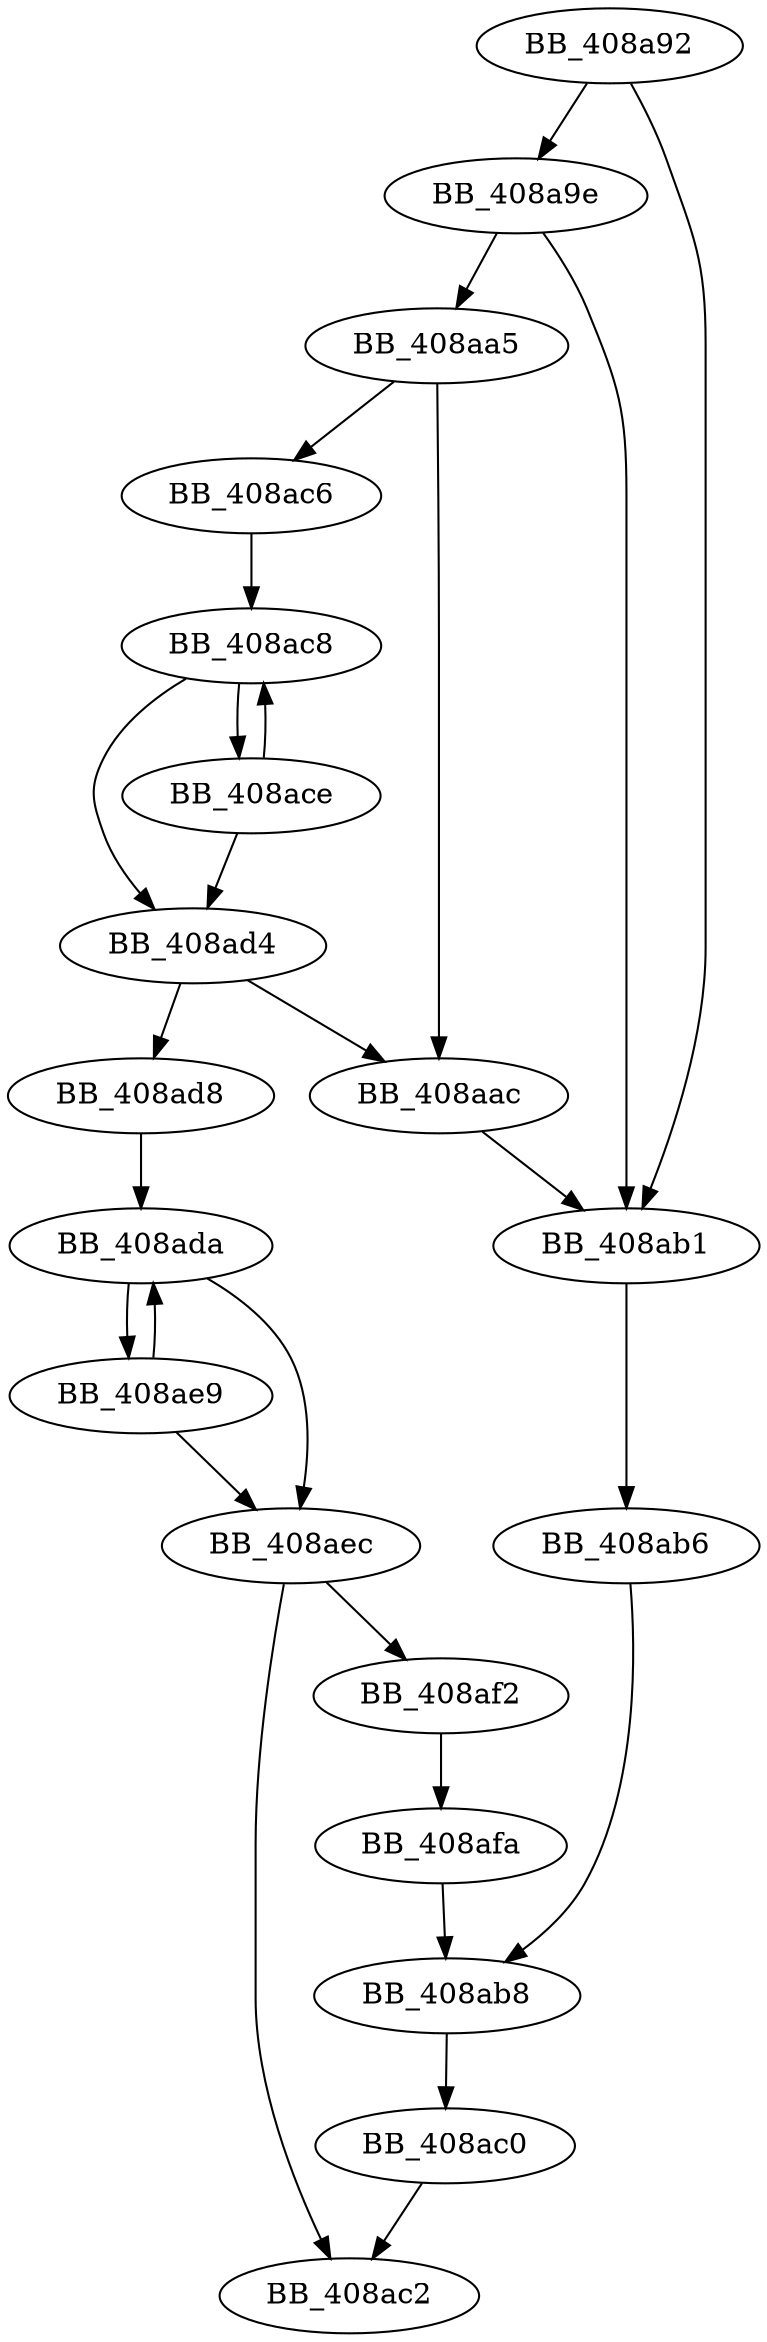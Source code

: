 DiGraph _wcscat_s{
BB_408a92->BB_408a9e
BB_408a92->BB_408ab1
BB_408a9e->BB_408aa5
BB_408a9e->BB_408ab1
BB_408aa5->BB_408aac
BB_408aa5->BB_408ac6
BB_408aac->BB_408ab1
BB_408ab1->BB_408ab6
BB_408ab6->BB_408ab8
BB_408ab8->BB_408ac0
BB_408ac0->BB_408ac2
BB_408ac6->BB_408ac8
BB_408ac8->BB_408ace
BB_408ac8->BB_408ad4
BB_408ace->BB_408ac8
BB_408ace->BB_408ad4
BB_408ad4->BB_408aac
BB_408ad4->BB_408ad8
BB_408ad8->BB_408ada
BB_408ada->BB_408ae9
BB_408ada->BB_408aec
BB_408ae9->BB_408ada
BB_408ae9->BB_408aec
BB_408aec->BB_408ac2
BB_408aec->BB_408af2
BB_408af2->BB_408afa
BB_408afa->BB_408ab8
}
